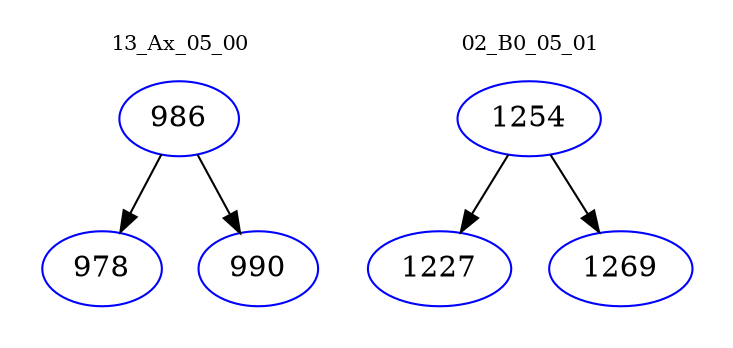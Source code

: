 digraph{
subgraph cluster_0 {
color = white
label = "13_Ax_05_00";
fontsize=10;
T0_986 [label="986", color="blue"]
T0_986 -> T0_978 [color="black"]
T0_978 [label="978", color="blue"]
T0_986 -> T0_990 [color="black"]
T0_990 [label="990", color="blue"]
}
subgraph cluster_1 {
color = white
label = "02_B0_05_01";
fontsize=10;
T1_1254 [label="1254", color="blue"]
T1_1254 -> T1_1227 [color="black"]
T1_1227 [label="1227", color="blue"]
T1_1254 -> T1_1269 [color="black"]
T1_1269 [label="1269", color="blue"]
}
}
